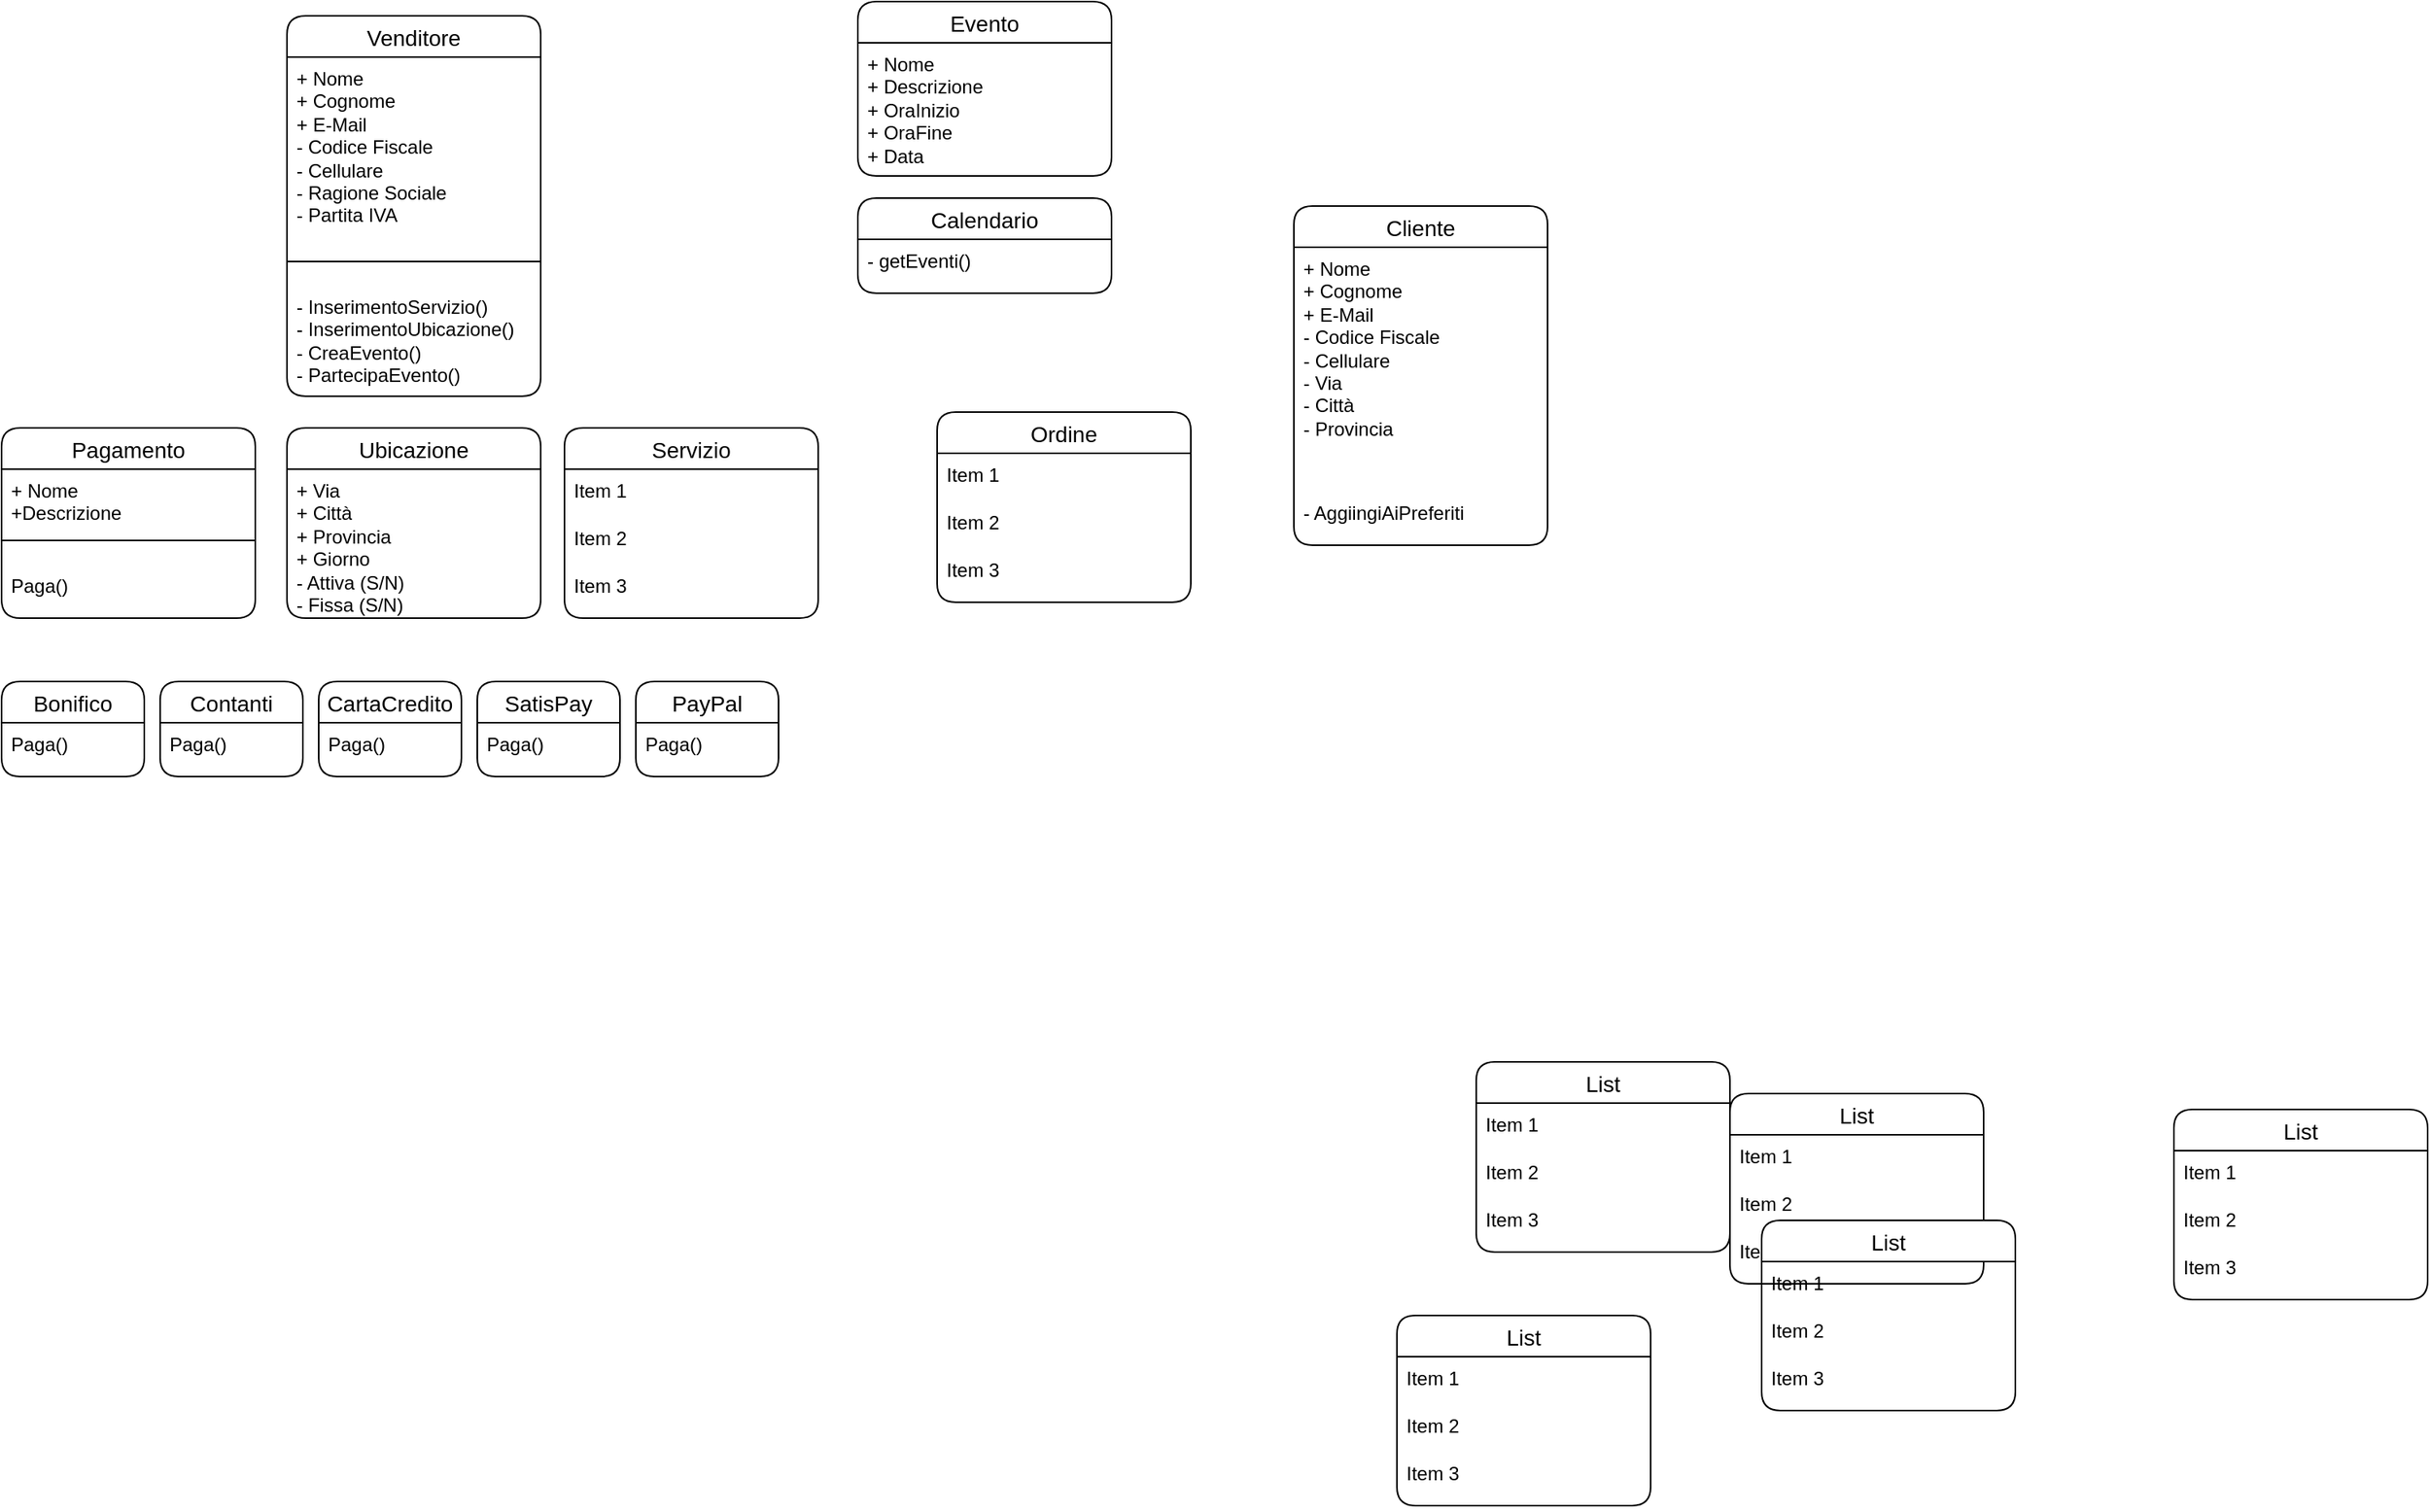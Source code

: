 <mxfile version="24.4.0" type="device">
  <diagram id="R2lEEEUBdFMjLlhIrx00" name="Page-1">
    <mxGraphModel dx="3102" dy="1434" grid="1" gridSize="10" guides="1" tooltips="1" connect="1" arrows="1" fold="1" page="1" pageScale="1" pageWidth="850" pageHeight="1100" math="0" shadow="0" extFonts="Permanent Marker^https://fonts.googleapis.com/css?family=Permanent+Marker">
      <root>
        <mxCell id="0" />
        <mxCell id="1" parent="0" />
        <mxCell id="ZV97j1tld4-GT4euIs2s-189" value="List" style="swimlane;fontStyle=0;childLayout=stackLayout;horizontal=1;startSize=26;horizontalStack=0;resizeParent=1;resizeParentMax=0;resizeLast=0;collapsible=1;marginBottom=0;align=center;fontSize=14;rounded=1;" vertex="1" parent="1">
          <mxGeometry x="310" y="810" width="160" height="120" as="geometry" />
        </mxCell>
        <mxCell id="ZV97j1tld4-GT4euIs2s-190" value="Item 1" style="text;strokeColor=none;fillColor=none;spacingLeft=4;spacingRight=4;overflow=hidden;rotatable=0;points=[[0,0.5],[1,0.5]];portConstraint=eastwest;fontSize=12;whiteSpace=wrap;html=1;" vertex="1" parent="ZV97j1tld4-GT4euIs2s-189">
          <mxGeometry y="26" width="160" height="30" as="geometry" />
        </mxCell>
        <mxCell id="ZV97j1tld4-GT4euIs2s-191" value="Item 2" style="text;strokeColor=none;fillColor=none;spacingLeft=4;spacingRight=4;overflow=hidden;rotatable=0;points=[[0,0.5],[1,0.5]];portConstraint=eastwest;fontSize=12;whiteSpace=wrap;html=1;" vertex="1" parent="ZV97j1tld4-GT4euIs2s-189">
          <mxGeometry y="56" width="160" height="30" as="geometry" />
        </mxCell>
        <mxCell id="ZV97j1tld4-GT4euIs2s-192" value="Item 3" style="text;strokeColor=none;fillColor=none;spacingLeft=4;spacingRight=4;overflow=hidden;rotatable=0;points=[[0,0.5],[1,0.5]];portConstraint=eastwest;fontSize=12;whiteSpace=wrap;html=1;rounded=1;glass=0;sketch=1;curveFitting=1;jiggle=2;" vertex="1" parent="ZV97j1tld4-GT4euIs2s-189">
          <mxGeometry y="86" width="160" height="34" as="geometry" />
        </mxCell>
        <mxCell id="ZV97j1tld4-GT4euIs2s-198" value="Evento" style="swimlane;fontStyle=0;childLayout=stackLayout;horizontal=1;startSize=26;horizontalStack=0;resizeParent=1;resizeParentMax=0;resizeLast=0;collapsible=1;marginBottom=0;align=center;fontSize=14;rounded=1;" vertex="1" parent="1">
          <mxGeometry x="-240" y="121" width="160" height="110" as="geometry" />
        </mxCell>
        <mxCell id="ZV97j1tld4-GT4euIs2s-199" value="+ Nome&lt;div&gt;+ Descrizione&lt;/div&gt;&lt;div&gt;+ OraInizio&lt;/div&gt;&lt;div&gt;+ OraFine&lt;/div&gt;&lt;div&gt;+ Data&lt;/div&gt;" style="text;strokeColor=none;fillColor=none;spacingLeft=4;spacingRight=4;overflow=hidden;rotatable=0;points=[[0,0.5],[1,0.5]];portConstraint=eastwest;fontSize=12;whiteSpace=wrap;html=1;" vertex="1" parent="ZV97j1tld4-GT4euIs2s-198">
          <mxGeometry y="26" width="160" height="84" as="geometry" />
        </mxCell>
        <mxCell id="ZV97j1tld4-GT4euIs2s-202" value="List" style="swimlane;fontStyle=0;childLayout=stackLayout;horizontal=1;startSize=26;horizontalStack=0;resizeParent=1;resizeParentMax=0;resizeLast=0;collapsible=1;marginBottom=0;align=center;fontSize=14;rounded=1;" vertex="1" parent="1">
          <mxGeometry x="100" y="950" width="160" height="120" as="geometry" />
        </mxCell>
        <mxCell id="ZV97j1tld4-GT4euIs2s-203" value="Item 1" style="text;strokeColor=none;fillColor=none;spacingLeft=4;spacingRight=4;overflow=hidden;rotatable=0;points=[[0,0.5],[1,0.5]];portConstraint=eastwest;fontSize=12;whiteSpace=wrap;html=1;" vertex="1" parent="ZV97j1tld4-GT4euIs2s-202">
          <mxGeometry y="26" width="160" height="30" as="geometry" />
        </mxCell>
        <mxCell id="ZV97j1tld4-GT4euIs2s-204" value="Item 2" style="text;strokeColor=none;fillColor=none;spacingLeft=4;spacingRight=4;overflow=hidden;rotatable=0;points=[[0,0.5],[1,0.5]];portConstraint=eastwest;fontSize=12;whiteSpace=wrap;html=1;" vertex="1" parent="ZV97j1tld4-GT4euIs2s-202">
          <mxGeometry y="56" width="160" height="30" as="geometry" />
        </mxCell>
        <mxCell id="ZV97j1tld4-GT4euIs2s-205" value="Item 3" style="text;strokeColor=none;fillColor=none;spacingLeft=4;spacingRight=4;overflow=hidden;rotatable=0;points=[[0,0.5],[1,0.5]];portConstraint=eastwest;fontSize=12;whiteSpace=wrap;html=1;rounded=1;glass=0;sketch=1;curveFitting=1;jiggle=2;" vertex="1" parent="ZV97j1tld4-GT4euIs2s-202">
          <mxGeometry y="86" width="160" height="34" as="geometry" />
        </mxCell>
        <mxCell id="ZV97j1tld4-GT4euIs2s-206" value="Cliente" style="swimlane;fontStyle=0;childLayout=stackLayout;horizontal=1;startSize=26;horizontalStack=0;resizeParent=1;resizeParentMax=0;resizeLast=0;collapsible=1;marginBottom=0;align=center;fontSize=14;rounded=1;" vertex="1" parent="1">
          <mxGeometry x="35" y="250" width="160" height="214" as="geometry" />
        </mxCell>
        <mxCell id="ZV97j1tld4-GT4euIs2s-207" value="+ Nome&lt;div&gt;+ Cognome&lt;/div&gt;&lt;div&gt;+ E-Mail&lt;/div&gt;&lt;div&gt;- Codice Fiscale&lt;/div&gt;&lt;div&gt;- Cellulare&lt;/div&gt;&lt;div&gt;- Via&lt;/div&gt;&lt;div&gt;- Città&lt;/div&gt;&lt;div&gt;- Provincia&lt;/div&gt;" style="text;strokeColor=none;fillColor=none;spacingLeft=4;spacingRight=4;overflow=hidden;rotatable=0;points=[[0,0.5],[1,0.5]];portConstraint=eastwest;fontSize=12;whiteSpace=wrap;html=1;" vertex="1" parent="ZV97j1tld4-GT4euIs2s-206">
          <mxGeometry y="26" width="160" height="124" as="geometry" />
        </mxCell>
        <mxCell id="ZV97j1tld4-GT4euIs2s-208" value="&amp;nbsp;" style="text;strokeColor=none;fillColor=none;spacingLeft=4;spacingRight=4;overflow=hidden;rotatable=0;points=[[0,0.5],[1,0.5]];portConstraint=eastwest;fontSize=12;whiteSpace=wrap;html=1;" vertex="1" parent="ZV97j1tld4-GT4euIs2s-206">
          <mxGeometry y="150" width="160" height="30" as="geometry" />
        </mxCell>
        <mxCell id="ZV97j1tld4-GT4euIs2s-209" value="- AggiingiAiPreferiti" style="text;strokeColor=none;fillColor=none;spacingLeft=4;spacingRight=4;overflow=hidden;rotatable=0;points=[[0,0.5],[1,0.5]];portConstraint=eastwest;fontSize=12;whiteSpace=wrap;html=1;rounded=1;glass=0;sketch=1;curveFitting=1;jiggle=2;" vertex="1" parent="ZV97j1tld4-GT4euIs2s-206">
          <mxGeometry y="180" width="160" height="34" as="geometry" />
        </mxCell>
        <mxCell id="ZV97j1tld4-GT4euIs2s-210" value="Ordine" style="swimlane;fontStyle=0;childLayout=stackLayout;horizontal=1;startSize=26;horizontalStack=0;resizeParent=1;resizeParentMax=0;resizeLast=0;collapsible=1;marginBottom=0;align=center;fontSize=14;rounded=1;" vertex="1" parent="1">
          <mxGeometry x="-190" y="380" width="160" height="120" as="geometry" />
        </mxCell>
        <mxCell id="ZV97j1tld4-GT4euIs2s-211" value="Item 1" style="text;strokeColor=none;fillColor=none;spacingLeft=4;spacingRight=4;overflow=hidden;rotatable=0;points=[[0,0.5],[1,0.5]];portConstraint=eastwest;fontSize=12;whiteSpace=wrap;html=1;" vertex="1" parent="ZV97j1tld4-GT4euIs2s-210">
          <mxGeometry y="26" width="160" height="30" as="geometry" />
        </mxCell>
        <mxCell id="ZV97j1tld4-GT4euIs2s-212" value="Item 2" style="text;strokeColor=none;fillColor=none;spacingLeft=4;spacingRight=4;overflow=hidden;rotatable=0;points=[[0,0.5],[1,0.5]];portConstraint=eastwest;fontSize=12;whiteSpace=wrap;html=1;" vertex="1" parent="ZV97j1tld4-GT4euIs2s-210">
          <mxGeometry y="56" width="160" height="30" as="geometry" />
        </mxCell>
        <mxCell id="ZV97j1tld4-GT4euIs2s-213" value="Item 3" style="text;strokeColor=none;fillColor=none;spacingLeft=4;spacingRight=4;overflow=hidden;rotatable=0;points=[[0,0.5],[1,0.5]];portConstraint=eastwest;fontSize=12;whiteSpace=wrap;html=1;rounded=1;glass=0;sketch=1;curveFitting=1;jiggle=2;" vertex="1" parent="ZV97j1tld4-GT4euIs2s-210">
          <mxGeometry y="86" width="160" height="34" as="geometry" />
        </mxCell>
        <mxCell id="ZV97j1tld4-GT4euIs2s-214" value="List" style="swimlane;fontStyle=0;childLayout=stackLayout;horizontal=1;startSize=26;horizontalStack=0;resizeParent=1;resizeParentMax=0;resizeLast=0;collapsible=1;marginBottom=0;align=center;fontSize=14;rounded=1;" vertex="1" parent="1">
          <mxGeometry x="150" y="790" width="160" height="120" as="geometry" />
        </mxCell>
        <mxCell id="ZV97j1tld4-GT4euIs2s-215" value="Item 1" style="text;strokeColor=none;fillColor=none;spacingLeft=4;spacingRight=4;overflow=hidden;rotatable=0;points=[[0,0.5],[1,0.5]];portConstraint=eastwest;fontSize=12;whiteSpace=wrap;html=1;" vertex="1" parent="ZV97j1tld4-GT4euIs2s-214">
          <mxGeometry y="26" width="160" height="30" as="geometry" />
        </mxCell>
        <mxCell id="ZV97j1tld4-GT4euIs2s-216" value="Item 2" style="text;strokeColor=none;fillColor=none;spacingLeft=4;spacingRight=4;overflow=hidden;rotatable=0;points=[[0,0.5],[1,0.5]];portConstraint=eastwest;fontSize=12;whiteSpace=wrap;html=1;" vertex="1" parent="ZV97j1tld4-GT4euIs2s-214">
          <mxGeometry y="56" width="160" height="30" as="geometry" />
        </mxCell>
        <mxCell id="ZV97j1tld4-GT4euIs2s-217" value="Item 3" style="text;strokeColor=none;fillColor=none;spacingLeft=4;spacingRight=4;overflow=hidden;rotatable=0;points=[[0,0.5],[1,0.5]];portConstraint=eastwest;fontSize=12;whiteSpace=wrap;html=1;rounded=1;glass=0;sketch=1;curveFitting=1;jiggle=2;" vertex="1" parent="ZV97j1tld4-GT4euIs2s-214">
          <mxGeometry y="86" width="160" height="34" as="geometry" />
        </mxCell>
        <mxCell id="ZV97j1tld4-GT4euIs2s-218" value="List" style="swimlane;fontStyle=0;childLayout=stackLayout;horizontal=1;startSize=26;horizontalStack=0;resizeParent=1;resizeParentMax=0;resizeLast=0;collapsible=1;marginBottom=0;align=center;fontSize=14;rounded=1;" vertex="1" parent="1">
          <mxGeometry x="590" y="820" width="160" height="120" as="geometry" />
        </mxCell>
        <mxCell id="ZV97j1tld4-GT4euIs2s-219" value="Item 1" style="text;strokeColor=none;fillColor=none;spacingLeft=4;spacingRight=4;overflow=hidden;rotatable=0;points=[[0,0.5],[1,0.5]];portConstraint=eastwest;fontSize=12;whiteSpace=wrap;html=1;" vertex="1" parent="ZV97j1tld4-GT4euIs2s-218">
          <mxGeometry y="26" width="160" height="30" as="geometry" />
        </mxCell>
        <mxCell id="ZV97j1tld4-GT4euIs2s-220" value="Item 2" style="text;strokeColor=none;fillColor=none;spacingLeft=4;spacingRight=4;overflow=hidden;rotatable=0;points=[[0,0.5],[1,0.5]];portConstraint=eastwest;fontSize=12;whiteSpace=wrap;html=1;" vertex="1" parent="ZV97j1tld4-GT4euIs2s-218">
          <mxGeometry y="56" width="160" height="30" as="geometry" />
        </mxCell>
        <mxCell id="ZV97j1tld4-GT4euIs2s-221" value="Item 3" style="text;strokeColor=none;fillColor=none;spacingLeft=4;spacingRight=4;overflow=hidden;rotatable=0;points=[[0,0.5],[1,0.5]];portConstraint=eastwest;fontSize=12;whiteSpace=wrap;html=1;rounded=1;glass=0;sketch=1;curveFitting=1;jiggle=2;" vertex="1" parent="ZV97j1tld4-GT4euIs2s-218">
          <mxGeometry y="86" width="160" height="34" as="geometry" />
        </mxCell>
        <mxCell id="ZV97j1tld4-GT4euIs2s-222" value="List" style="swimlane;fontStyle=0;childLayout=stackLayout;horizontal=1;startSize=26;horizontalStack=0;resizeParent=1;resizeParentMax=0;resizeLast=0;collapsible=1;marginBottom=0;align=center;fontSize=14;rounded=1;" vertex="1" parent="1">
          <mxGeometry x="330" y="890" width="160" height="120" as="geometry" />
        </mxCell>
        <mxCell id="ZV97j1tld4-GT4euIs2s-223" value="Item 1" style="text;strokeColor=none;fillColor=none;spacingLeft=4;spacingRight=4;overflow=hidden;rotatable=0;points=[[0,0.5],[1,0.5]];portConstraint=eastwest;fontSize=12;whiteSpace=wrap;html=1;" vertex="1" parent="ZV97j1tld4-GT4euIs2s-222">
          <mxGeometry y="26" width="160" height="30" as="geometry" />
        </mxCell>
        <mxCell id="ZV97j1tld4-GT4euIs2s-224" value="Item 2" style="text;strokeColor=none;fillColor=none;spacingLeft=4;spacingRight=4;overflow=hidden;rotatable=0;points=[[0,0.5],[1,0.5]];portConstraint=eastwest;fontSize=12;whiteSpace=wrap;html=1;" vertex="1" parent="ZV97j1tld4-GT4euIs2s-222">
          <mxGeometry y="56" width="160" height="30" as="geometry" />
        </mxCell>
        <mxCell id="ZV97j1tld4-GT4euIs2s-225" value="Item 3" style="text;strokeColor=none;fillColor=none;spacingLeft=4;spacingRight=4;overflow=hidden;rotatable=0;points=[[0,0.5],[1,0.5]];portConstraint=eastwest;fontSize=12;whiteSpace=wrap;html=1;rounded=1;glass=0;sketch=1;curveFitting=1;jiggle=2;" vertex="1" parent="ZV97j1tld4-GT4euIs2s-222">
          <mxGeometry y="86" width="160" height="34" as="geometry" />
        </mxCell>
        <mxCell id="ZV97j1tld4-GT4euIs2s-230" value="Calendario" style="swimlane;fontStyle=0;childLayout=stackLayout;horizontal=1;startSize=26;horizontalStack=0;resizeParent=1;resizeParentMax=0;resizeLast=0;collapsible=1;marginBottom=0;align=center;fontSize=14;rounded=1;" vertex="1" parent="1">
          <mxGeometry x="-240" y="245" width="160" height="60" as="geometry" />
        </mxCell>
        <mxCell id="ZV97j1tld4-GT4euIs2s-233" value="- getEventi()" style="text;strokeColor=none;fillColor=none;spacingLeft=4;spacingRight=4;overflow=hidden;rotatable=0;points=[[0,0.5],[1,0.5]];portConstraint=eastwest;fontSize=12;whiteSpace=wrap;html=1;rounded=1;glass=0;sketch=1;curveFitting=1;jiggle=2;" vertex="1" parent="ZV97j1tld4-GT4euIs2s-230">
          <mxGeometry y="26" width="160" height="34" as="geometry" />
        </mxCell>
        <mxCell id="ZV97j1tld4-GT4euIs2s-234" value="Bonifico" style="swimlane;fontStyle=0;childLayout=stackLayout;horizontal=1;startSize=26;horizontalStack=0;resizeParent=1;resizeParentMax=0;resizeLast=0;collapsible=1;marginBottom=0;align=center;fontSize=14;rounded=1;" vertex="1" parent="1">
          <mxGeometry x="-780" y="550" width="90" height="60" as="geometry">
            <mxRectangle x="-780" y="360" width="60" height="30" as="alternateBounds" />
          </mxGeometry>
        </mxCell>
        <mxCell id="ZV97j1tld4-GT4euIs2s-237" value="Paga()" style="text;strokeColor=none;fillColor=none;spacingLeft=4;spacingRight=4;overflow=hidden;rotatable=0;points=[[0,0.5],[1,0.5]];portConstraint=eastwest;fontSize=12;whiteSpace=wrap;html=1;rounded=1;glass=0;sketch=1;curveFitting=1;jiggle=2;" vertex="1" parent="ZV97j1tld4-GT4euIs2s-234">
          <mxGeometry y="26" width="90" height="34" as="geometry" />
        </mxCell>
        <mxCell id="ZV97j1tld4-GT4euIs2s-242" value="Ubicazione" style="swimlane;fontStyle=0;childLayout=stackLayout;horizontal=1;startSize=26;horizontalStack=0;resizeParent=1;resizeParentMax=0;resizeLast=0;collapsible=1;marginBottom=0;align=center;fontSize=14;rounded=1;" vertex="1" parent="1">
          <mxGeometry x="-600" y="390" width="160" height="120" as="geometry" />
        </mxCell>
        <mxCell id="ZV97j1tld4-GT4euIs2s-243" value="+ Via&lt;div&gt;+ Città&lt;/div&gt;&lt;div&gt;+ Provincia&lt;/div&gt;&lt;div&gt;+ Giorno&lt;/div&gt;&lt;div&gt;- Attiva (S/N)&lt;/div&gt;&lt;div&gt;- Fissa (S/N)&lt;/div&gt;&lt;div&gt;&lt;br&gt;&lt;/div&gt;" style="text;strokeColor=none;fillColor=none;spacingLeft=4;spacingRight=4;overflow=hidden;rotatable=0;points=[[0,0.5],[1,0.5]];portConstraint=eastwest;fontSize=12;whiteSpace=wrap;html=1;" vertex="1" parent="ZV97j1tld4-GT4euIs2s-242">
          <mxGeometry y="26" width="160" height="94" as="geometry" />
        </mxCell>
        <mxCell id="ZV97j1tld4-GT4euIs2s-246" value="Pagamento" style="swimlane;fontStyle=0;childLayout=stackLayout;horizontal=1;startSize=26;horizontalStack=0;resizeParent=1;resizeParentMax=0;resizeLast=0;collapsible=1;marginBottom=0;align=center;fontSize=14;rounded=1;" vertex="1" parent="1">
          <mxGeometry x="-780" y="390" width="160" height="120" as="geometry" />
        </mxCell>
        <mxCell id="ZV97j1tld4-GT4euIs2s-247" value="+ Nome&lt;div&gt;+Descrizione&lt;/div&gt;" style="text;strokeColor=none;fillColor=none;spacingLeft=4;spacingRight=4;overflow=hidden;rotatable=0;points=[[0,0.5],[1,0.5]];portConstraint=eastwest;fontSize=12;whiteSpace=wrap;html=1;" vertex="1" parent="ZV97j1tld4-GT4euIs2s-246">
          <mxGeometry y="26" width="160" height="30" as="geometry" />
        </mxCell>
        <mxCell id="ZV97j1tld4-GT4euIs2s-248" value="&amp;nbsp;" style="text;strokeColor=none;fillColor=none;spacingLeft=4;spacingRight=4;overflow=hidden;rotatable=0;points=[[0,0.5],[1,0.5]];portConstraint=eastwest;fontSize=12;whiteSpace=wrap;html=1;" vertex="1" parent="ZV97j1tld4-GT4euIs2s-246">
          <mxGeometry y="56" width="160" height="30" as="geometry" />
        </mxCell>
        <mxCell id="ZV97j1tld4-GT4euIs2s-249" value="Paga()" style="text;strokeColor=none;fillColor=none;spacingLeft=4;spacingRight=4;overflow=hidden;rotatable=0;points=[[0,0.5],[1,0.5]];portConstraint=eastwest;fontSize=12;whiteSpace=wrap;html=1;rounded=1;glass=0;sketch=1;curveFitting=1;jiggle=2;" vertex="1" parent="ZV97j1tld4-GT4euIs2s-246">
          <mxGeometry y="86" width="160" height="34" as="geometry" />
        </mxCell>
        <mxCell id="ZV97j1tld4-GT4euIs2s-280" value="" style="endArrow=none;html=1;rounded=0;exitX=0;exitY=0.5;exitDx=0;exitDy=0;entryX=1;entryY=0.5;entryDx=0;entryDy=0;" edge="1" parent="ZV97j1tld4-GT4euIs2s-246" source="ZV97j1tld4-GT4euIs2s-248" target="ZV97j1tld4-GT4euIs2s-248">
          <mxGeometry width="50" height="50" relative="1" as="geometry">
            <mxPoint x="70" y="130" as="sourcePoint" />
            <mxPoint x="120" y="80" as="targetPoint" />
          </mxGeometry>
        </mxCell>
        <mxCell id="ZV97j1tld4-GT4euIs2s-250" value="Servizio" style="swimlane;fontStyle=0;childLayout=stackLayout;horizontal=1;startSize=26;horizontalStack=0;resizeParent=1;resizeParentMax=0;resizeLast=0;collapsible=1;marginBottom=0;align=center;fontSize=14;rounded=1;" vertex="1" parent="1">
          <mxGeometry x="-425" y="390" width="160" height="120" as="geometry" />
        </mxCell>
        <mxCell id="ZV97j1tld4-GT4euIs2s-251" value="Item 1" style="text;strokeColor=none;fillColor=none;spacingLeft=4;spacingRight=4;overflow=hidden;rotatable=0;points=[[0,0.5],[1,0.5]];portConstraint=eastwest;fontSize=12;whiteSpace=wrap;html=1;" vertex="1" parent="ZV97j1tld4-GT4euIs2s-250">
          <mxGeometry y="26" width="160" height="30" as="geometry" />
        </mxCell>
        <mxCell id="ZV97j1tld4-GT4euIs2s-252" value="Item 2" style="text;strokeColor=none;fillColor=none;spacingLeft=4;spacingRight=4;overflow=hidden;rotatable=0;points=[[0,0.5],[1,0.5]];portConstraint=eastwest;fontSize=12;whiteSpace=wrap;html=1;" vertex="1" parent="ZV97j1tld4-GT4euIs2s-250">
          <mxGeometry y="56" width="160" height="30" as="geometry" />
        </mxCell>
        <mxCell id="ZV97j1tld4-GT4euIs2s-253" value="Item 3" style="text;strokeColor=none;fillColor=none;spacingLeft=4;spacingRight=4;overflow=hidden;rotatable=0;points=[[0,0.5],[1,0.5]];portConstraint=eastwest;fontSize=12;whiteSpace=wrap;html=1;rounded=1;glass=0;sketch=1;curveFitting=1;jiggle=2;" vertex="1" parent="ZV97j1tld4-GT4euIs2s-250">
          <mxGeometry y="86" width="160" height="34" as="geometry" />
        </mxCell>
        <mxCell id="ZV97j1tld4-GT4euIs2s-254" value="Venditore" style="swimlane;fontStyle=0;childLayout=stackLayout;horizontal=1;startSize=26;horizontalStack=0;resizeParent=1;resizeParentMax=0;resizeLast=0;collapsible=1;marginBottom=0;align=center;fontSize=14;rounded=1;" vertex="1" parent="1">
          <mxGeometry x="-600" y="130" width="160" height="240" as="geometry" />
        </mxCell>
        <mxCell id="ZV97j1tld4-GT4euIs2s-255" value="+ Nome&lt;div&gt;+ Cognome&lt;/div&gt;&lt;div&gt;+ E-Mail&lt;/div&gt;&lt;div&gt;- Codice Fiscale&lt;/div&gt;&lt;div&gt;- Cellulare&lt;/div&gt;&lt;div&gt;- Ragione Sociale&lt;/div&gt;&lt;div&gt;- Partita IVA&lt;/div&gt;" style="text;strokeColor=none;fillColor=none;spacingLeft=4;spacingRight=4;overflow=hidden;rotatable=0;points=[[0,0.5],[1,0.5]];portConstraint=eastwest;fontSize=12;whiteSpace=wrap;html=1;" vertex="1" parent="ZV97j1tld4-GT4euIs2s-254">
          <mxGeometry y="26" width="160" height="114" as="geometry" />
        </mxCell>
        <mxCell id="ZV97j1tld4-GT4euIs2s-256" value="&amp;nbsp;" style="text;strokeColor=none;fillColor=none;spacingLeft=4;spacingRight=4;overflow=hidden;rotatable=0;points=[[0,0.5],[1,0.5]];portConstraint=eastwest;fontSize=12;whiteSpace=wrap;html=1;" vertex="1" parent="ZV97j1tld4-GT4euIs2s-254">
          <mxGeometry y="140" width="160" height="30" as="geometry" />
        </mxCell>
        <mxCell id="ZV97j1tld4-GT4euIs2s-257" value="- InserimentoServizio()&lt;div&gt;- InserimentoUbicazione()&lt;/div&gt;&lt;div&gt;- CreaEvento()&lt;/div&gt;&lt;div&gt;- PartecipaEvento()&lt;/div&gt;" style="text;strokeColor=none;fillColor=none;spacingLeft=4;spacingRight=4;overflow=hidden;rotatable=0;points=[[0,0.5],[1,0.5]];portConstraint=eastwest;fontSize=12;whiteSpace=wrap;html=1;rounded=1;glass=0;sketch=1;curveFitting=1;jiggle=2;" vertex="1" parent="ZV97j1tld4-GT4euIs2s-254">
          <mxGeometry y="170" width="160" height="70" as="geometry" />
        </mxCell>
        <mxCell id="ZV97j1tld4-GT4euIs2s-277" value="" style="endArrow=none;html=1;rounded=0;exitX=0;exitY=0.5;exitDx=0;exitDy=0;entryX=1;entryY=0.5;entryDx=0;entryDy=0;" edge="1" parent="ZV97j1tld4-GT4euIs2s-254" source="ZV97j1tld4-GT4euIs2s-256" target="ZV97j1tld4-GT4euIs2s-256">
          <mxGeometry width="50" height="50" relative="1" as="geometry">
            <mxPoint x="10" y="150" as="sourcePoint" />
            <mxPoint x="60" y="100" as="targetPoint" />
          </mxGeometry>
        </mxCell>
        <mxCell id="ZV97j1tld4-GT4euIs2s-261" value="Contanti" style="swimlane;fontStyle=0;childLayout=stackLayout;horizontal=1;startSize=26;horizontalStack=0;resizeParent=1;resizeParentMax=0;resizeLast=0;collapsible=1;marginBottom=0;align=center;fontSize=14;rounded=1;" vertex="1" parent="1">
          <mxGeometry x="-680" y="550" width="90" height="60" as="geometry">
            <mxRectangle x="-780" y="360" width="60" height="30" as="alternateBounds" />
          </mxGeometry>
        </mxCell>
        <mxCell id="ZV97j1tld4-GT4euIs2s-263" value="Paga()" style="text;strokeColor=none;fillColor=none;spacingLeft=4;spacingRight=4;overflow=hidden;rotatable=0;points=[[0,0.5],[1,0.5]];portConstraint=eastwest;fontSize=12;whiteSpace=wrap;html=1;rounded=1;glass=0;sketch=1;curveFitting=1;jiggle=2;" vertex="1" parent="ZV97j1tld4-GT4euIs2s-261">
          <mxGeometry y="26" width="90" height="34" as="geometry" />
        </mxCell>
        <mxCell id="ZV97j1tld4-GT4euIs2s-265" value="CartaCredito" style="swimlane;fontStyle=0;childLayout=stackLayout;horizontal=1;startSize=26;horizontalStack=0;resizeParent=1;resizeParentMax=0;resizeLast=0;collapsible=1;marginBottom=0;align=center;fontSize=14;rounded=1;" vertex="1" parent="1">
          <mxGeometry x="-580" y="550" width="90" height="60" as="geometry">
            <mxRectangle x="-780" y="360" width="60" height="30" as="alternateBounds" />
          </mxGeometry>
        </mxCell>
        <mxCell id="ZV97j1tld4-GT4euIs2s-267" value="Paga()" style="text;strokeColor=none;fillColor=none;spacingLeft=4;spacingRight=4;overflow=hidden;rotatable=0;points=[[0,0.5],[1,0.5]];portConstraint=eastwest;fontSize=12;whiteSpace=wrap;html=1;rounded=1;glass=0;sketch=1;curveFitting=1;jiggle=2;" vertex="1" parent="ZV97j1tld4-GT4euIs2s-265">
          <mxGeometry y="26" width="90" height="34" as="geometry" />
        </mxCell>
        <mxCell id="ZV97j1tld4-GT4euIs2s-269" value="SatisPay" style="swimlane;fontStyle=0;childLayout=stackLayout;horizontal=1;startSize=26;horizontalStack=0;resizeParent=1;resizeParentMax=0;resizeLast=0;collapsible=1;marginBottom=0;align=center;fontSize=14;rounded=1;" vertex="1" parent="1">
          <mxGeometry x="-480" y="550" width="90" height="60" as="geometry">
            <mxRectangle x="-780" y="360" width="60" height="30" as="alternateBounds" />
          </mxGeometry>
        </mxCell>
        <mxCell id="ZV97j1tld4-GT4euIs2s-271" value="Paga()" style="text;strokeColor=none;fillColor=none;spacingLeft=4;spacingRight=4;overflow=hidden;rotatable=0;points=[[0,0.5],[1,0.5]];portConstraint=eastwest;fontSize=12;whiteSpace=wrap;html=1;rounded=1;glass=0;sketch=1;curveFitting=1;jiggle=2;" vertex="1" parent="ZV97j1tld4-GT4euIs2s-269">
          <mxGeometry y="26" width="90" height="34" as="geometry" />
        </mxCell>
        <mxCell id="ZV97j1tld4-GT4euIs2s-273" value="PayPal" style="swimlane;fontStyle=0;childLayout=stackLayout;horizontal=1;startSize=26;horizontalStack=0;resizeParent=1;resizeParentMax=0;resizeLast=0;collapsible=1;marginBottom=0;align=center;fontSize=14;rounded=1;" vertex="1" parent="1">
          <mxGeometry x="-380" y="550" width="90" height="60" as="geometry">
            <mxRectangle x="-780" y="360" width="60" height="30" as="alternateBounds" />
          </mxGeometry>
        </mxCell>
        <mxCell id="ZV97j1tld4-GT4euIs2s-275" value="Paga()" style="text;strokeColor=none;fillColor=none;spacingLeft=4;spacingRight=4;overflow=hidden;rotatable=0;points=[[0,0.5],[1,0.5]];portConstraint=eastwest;fontSize=12;whiteSpace=wrap;html=1;rounded=1;glass=0;sketch=1;curveFitting=1;jiggle=2;" vertex="1" parent="ZV97j1tld4-GT4euIs2s-273">
          <mxGeometry y="26" width="90" height="34" as="geometry" />
        </mxCell>
      </root>
    </mxGraphModel>
  </diagram>
</mxfile>
